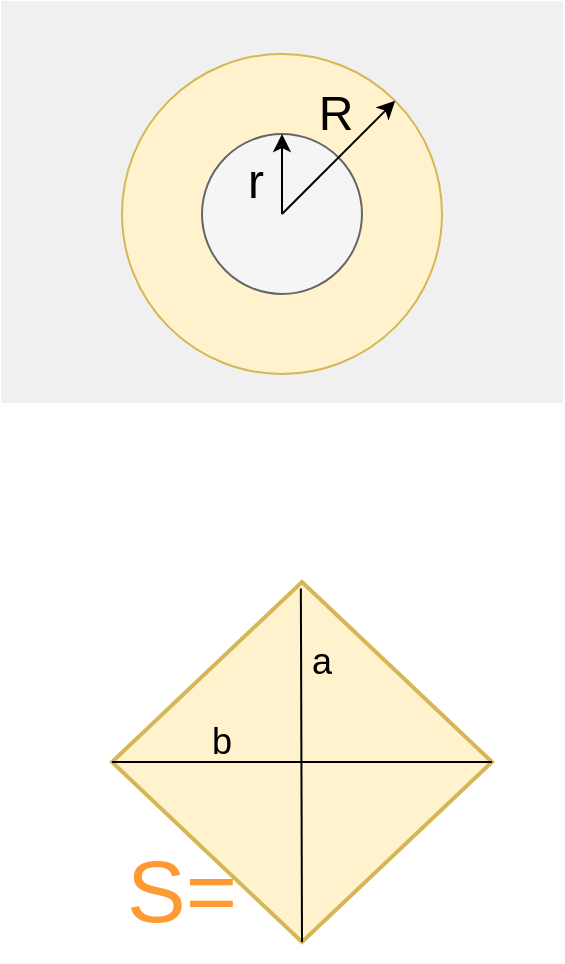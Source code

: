 <mxfile version="13.7.9" type="device"><diagram id="ekxg2DS2Cgwb8HtLDmd0" name="Page-1"><mxGraphModel dx="566" dy="300" grid="1" gridSize="10" guides="1" tooltips="1" connect="1" arrows="1" fold="1" page="1" pageScale="1" pageWidth="413" pageHeight="291" math="0" shadow="0"><root><mxCell id="0"/><mxCell id="1" parent="0"/><mxCell id="k6zWqX2XgUSd4C6uUr4w-1" value="" style="rounded=0;whiteSpace=wrap;html=1;fontColor=#333333;strokeWidth=1;perimeterSpacing=0;fillColor=#F0F0F0;strokeColor=#F0F0F0;" parent="1" vertex="1"><mxGeometry x="40" y="40" width="280" height="200" as="geometry"/></mxCell><mxCell id="pFsQx9IXivMrKcKympJb-21" value="" style="rhombus;whiteSpace=wrap;html=1;strokeColor=#d6b656;strokeWidth=2;fillColor=#fff2cc;fontSize=18;" vertex="1" parent="1"><mxGeometry x="95" y="330" width="190" height="180" as="geometry"/></mxCell><mxCell id="pFsQx9IXivMrKcKympJb-23" value="" style="endArrow=none;html=1;fontSize=18;entryX=0.497;entryY=0.018;entryDx=0;entryDy=0;entryPerimeter=0;exitX=0.5;exitY=1;exitDx=0;exitDy=0;" edge="1" parent="1" source="pFsQx9IXivMrKcKympJb-21" target="pFsQx9IXivMrKcKympJb-21"><mxGeometry width="50" height="50" relative="1" as="geometry"><mxPoint x="180" y="460" as="sourcePoint"/><mxPoint x="230" y="410" as="targetPoint"/></mxGeometry></mxCell><mxCell id="pFsQx9IXivMrKcKympJb-24" value="" style="endArrow=none;html=1;fontSize=18;entryX=0;entryY=0.5;entryDx=0;entryDy=0;exitX=1;exitY=0.5;exitDx=0;exitDy=0;" edge="1" parent="1" source="pFsQx9IXivMrKcKympJb-21" target="pFsQx9IXivMrKcKympJb-21"><mxGeometry width="50" height="50" relative="1" as="geometry"><mxPoint x="180" y="460" as="sourcePoint"/><mxPoint x="230" y="410" as="targetPoint"/></mxGeometry></mxCell><mxCell id="pFsQx9IXivMrKcKympJb-25" value="a" style="text;html=1;strokeColor=none;fillColor=none;align=center;verticalAlign=middle;whiteSpace=wrap;rounded=0;fontSize=18;" vertex="1" parent="1"><mxGeometry x="180" y="360" width="40" height="20" as="geometry"/></mxCell><mxCell id="pFsQx9IXivMrKcKympJb-27" value="b" style="text;html=1;strokeColor=none;fillColor=none;align=center;verticalAlign=middle;whiteSpace=wrap;rounded=0;fontSize=18;" vertex="1" parent="1"><mxGeometry x="130" y="400" width="40" height="20" as="geometry"/></mxCell><mxCell id="pFsQx9IXivMrKcKympJb-28" value="S=" style="text;html=1;strokeColor=none;fillColor=none;align=center;verticalAlign=middle;whiteSpace=wrap;rounded=0;fontSize=44;fontColor=#FF9933;" vertex="1" parent="1"><mxGeometry x="90" y="450" width="80" height="70" as="geometry"/></mxCell><mxCell id="pFsQx9IXivMrKcKympJb-33" value="" style="rounded=0;whiteSpace=wrap;html=1;strokeWidth=1;fontSize=25;fontColor=#FF9933;fillColor=none;strokeColor=none;" vertex="1" parent="1"><mxGeometry x="90" y="320" width="200" height="200" as="geometry"/></mxCell><mxCell id="pFsQx9IXivMrKcKympJb-39" value="" style="ellipse;whiteSpace=wrap;html=1;aspect=fixed;strokeColor=#d6b656;strokeWidth=1;fillColor=#fff2cc;fontSize=24;" vertex="1" parent="1"><mxGeometry x="100" y="66" width="160" height="160" as="geometry"/></mxCell><mxCell id="pFsQx9IXivMrKcKympJb-40" value="" style="ellipse;whiteSpace=wrap;html=1;aspect=fixed;strokeWidth=1;fontSize=24;fillColor=#f5f5f5;strokeColor=#666666;fontColor=#333333;" vertex="1" parent="1"><mxGeometry x="140" y="106" width="80" height="80" as="geometry"/></mxCell><mxCell id="pFsQx9IXivMrKcKympJb-44" value="" style="endArrow=classic;html=1;fontSize=24;fontColor=#000000;entryX=1;entryY=0;entryDx=0;entryDy=0;" edge="1" parent="1" target="pFsQx9IXivMrKcKympJb-39"><mxGeometry width="50" height="50" relative="1" as="geometry"><mxPoint x="180" y="146" as="sourcePoint"/><mxPoint x="230" y="96" as="targetPoint"/></mxGeometry></mxCell><mxCell id="pFsQx9IXivMrKcKympJb-45" value="" style="endArrow=classic;html=1;fontSize=24;fontColor=#000000;entryX=0.5;entryY=0;entryDx=0;entryDy=0;" edge="1" parent="1" target="pFsQx9IXivMrKcKympJb-40"><mxGeometry width="50" height="50" relative="1" as="geometry"><mxPoint x="180" y="146" as="sourcePoint"/><mxPoint x="230" y="96" as="targetPoint"/></mxGeometry></mxCell><mxCell id="pFsQx9IXivMrKcKympJb-46" value="R" style="text;html=1;strokeColor=none;fillColor=none;align=center;verticalAlign=middle;whiteSpace=wrap;rounded=0;fontSize=24;fontColor=#000000;" vertex="1" parent="1"><mxGeometry x="187" y="86" width="40" height="20" as="geometry"/></mxCell><mxCell id="pFsQx9IXivMrKcKympJb-47" value="r" style="text;html=1;strokeColor=none;fillColor=none;align=center;verticalAlign=middle;whiteSpace=wrap;rounded=0;fontSize=24;fontColor=#000000;" vertex="1" parent="1"><mxGeometry x="147" y="120" width="40" height="20" as="geometry"/></mxCell></root></mxGraphModel></diagram></mxfile>